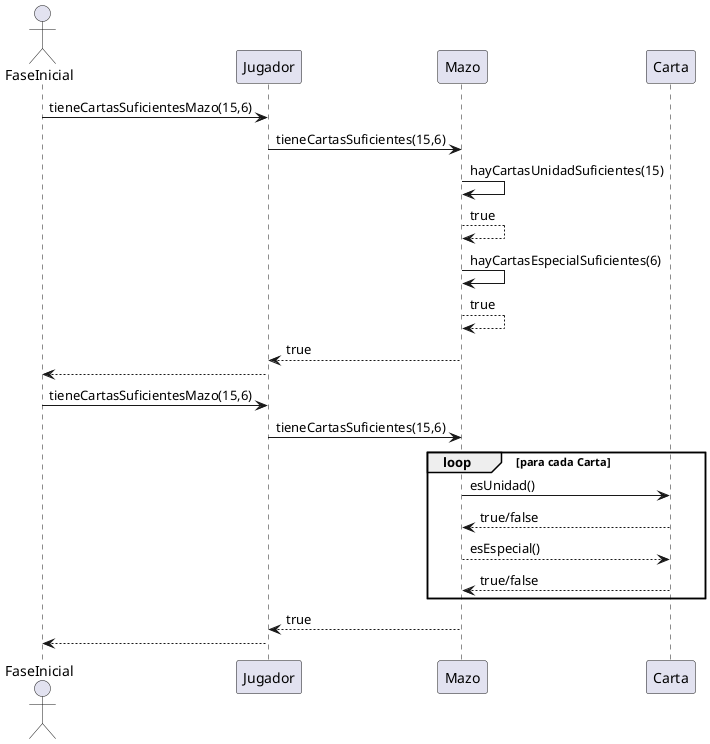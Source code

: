 @startuml
Actor FaseInicial

FaseInicial -> Jugador: tieneCartasSuficientesMazo(15,6)
Jugador -> Mazo: tieneCartasSuficientes(15,6)
Mazo -> Mazo: hayCartasUnidadSuficientes(15)
Mazo --> Mazo: true
Mazo -> Mazo: hayCartasEspecialSuficientes(6)
Mazo --> Mazo: true
Mazo --> Jugador: true
Jugador --> FaseInicial

FaseInicial -> Jugador: tieneCartasSuficientesMazo(15,6)
Jugador -> Mazo: tieneCartasSuficientes(15,6)

loop para cada Carta
Mazo -> Carta: esUnidad()
Carta --> Mazo: true/false
Mazo --> Carta: esEspecial()
Carta --> Mazo: true/false
end

Mazo --> Jugador: true
Jugador --> FaseInicial


@enduml